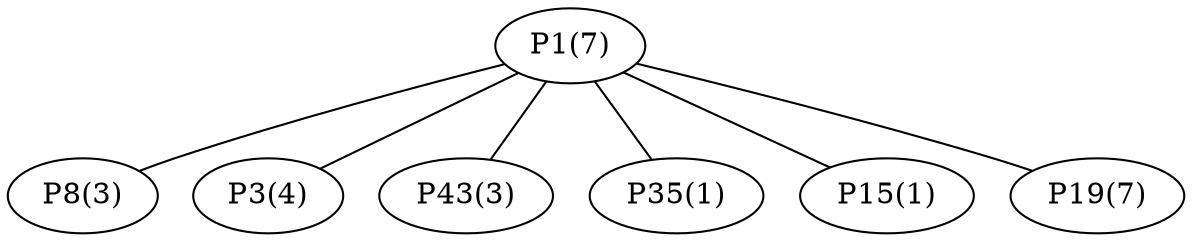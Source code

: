 graph network {
	"P1(7)";
	"P8(3)";
	"P3(4)";
	"P43(3)";
	"P35(1)";
	"P15(1)";
	"P19(7)";
	"P1(7)" -- "P8(3)";
	"P1(7)" -- "P3(4)";
	"P1(7)" -- "P43(3)";
	"P1(7)" -- "P35(1)";
	"P1(7)" -- "P15(1)";
	"P1(7)" -- "P19(7)";
}